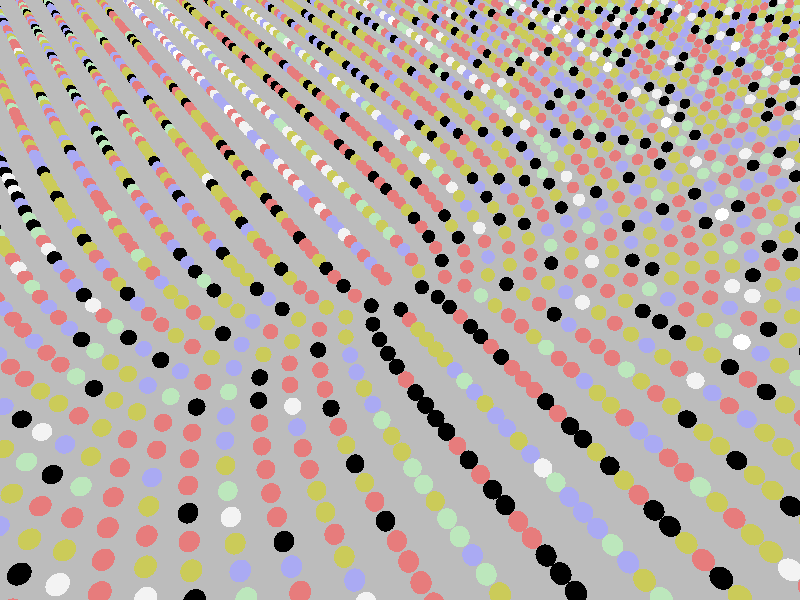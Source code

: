 /////////////////////////////////////////////
//
//     ~~ [ Primes ] ~~
//        version 2 out of 2
//
//  by Michael Scharrer
//  https://mscharrer.net
//
/////////////////////////////////////////////

#include "textures.inc"
//number of spheres
#declare n = 10000;
#declare s = seed(72);

//primes
#debug "calculating prime numbers\n"
#declare primes = array[n];
#declare primes[0] = 2;
#declare primes[1] = 3;
#declare i=2;
#declare p=4;
#while(i<n)
	#declare isprime = true;
	#declare q = 0;
	#declare l = sqrt(p);
	#while(primes[q]<=l)
		#if(mod(p,primes[q])=0)
			#declare isprime = false;
		#end
		#declare q = q+1;
	#end
	#if(isprime)
		#declare primes[i] = p;
		#declare i = i+1;
	#end
	#declare p = p+1;
#end

//calculate number of prime factors
#debug "calculating prime factors\n"
#declare factors = array[n];
#declare factors[0] = 0;
#declare factors[1] = 0;
#declare factors[2] = 1;
#declare f = 3;
#while(f<n)
		#local i = 0;
		#local p = 2;
		#while(primes[i]<=f)
			#if(mod(f,primes[i])=0)
				#local p = primes[i];
			#end
			#local i = i+1;
		#end
/*		#debug str(i,5,5)
		#debug "\t"
		#debug str(i,5,5)*/
		#declare factors[f] = factors[f/p]+1;
	#declare f = f+1;
#end

camera{
	right x*image_width/image_height
	location <0,-30,30>
	look_at <0,0,0>
}

light_source{
	<0,-70,25>
	color rgb 0.8
}

light_source{
	<0,-50,-50>
	color rgb <0,0,2>
}

global_settings {
	max_trace_level 7
}

//prime spheres
#debug "creating visible spheres based on prime factors\n"
union{
	#declare i = 2;
	#while(i<n)
		#declare sq = sqrt(i);
		#declare pos = <sq*sin(2*pi*sq),sq*cos(2*pi*sq),0>;
		sphere{
			pos+<0,0,0.5>
			0.5
			pigment{
				#switch (factors[i])
					#case (1)
						color rgb 0
					#break
					#case (2)
						color rgb <.8,.2,.2>
					#break
					#case (3)
						color rgb <.6,.6,.1>
					#break
					#case (4)
						color rgb <.4,.4,.9>
					#break
					#case (5)
						color rgb <.5,.8,.5>
					#break
					#range (6,8)
						color rgb .9
					#break
					#else
						color rgb 1.5
				#end
			}
			finish{
				reflection 0.6
			}
			normal{
				bumps
				0.6 * (1-1/sqrt(factors[i]))
				scale 0.00001
			}
			no_shadow
			#if((factors[i])=1)
				no_reflection
			#end
		}
		#if((factors[i])=1)
			sphere{
				pos+<0,0,0.5>
				0.49
				pigment{
					color rgb -3
				}
				finish{
					ambient 1
					diffuse 0
				}
				no_image
				no_shadow
			}
		#end
		#declare i = i+1;
	#end
	rotate <0,0,-33>
}

//random spheres
#debug "creating other objects\n"

//ground
plane{
	z
	0
	texture{
		pigment{
			color
			rgb 0.5
		}
		normal{
			bumps 1.5
			scale 0.00001
		}
		finish{
			ambient 0.5
			diffuse 0.1
			reflection 1
		}
	}
}

//sky
sphere{
	0
	1
	pigment{
		bozo
		color_map{
			[0.0 rgb 0]
			[0.8 rgb 0]
			[0.85 rgb <1,0,0>]
			[1.0 rgb 4]
		}
		scale 0.005
	}
	finish{
		ambient 1
		diffuse 0
	}
	scale 1000
}
